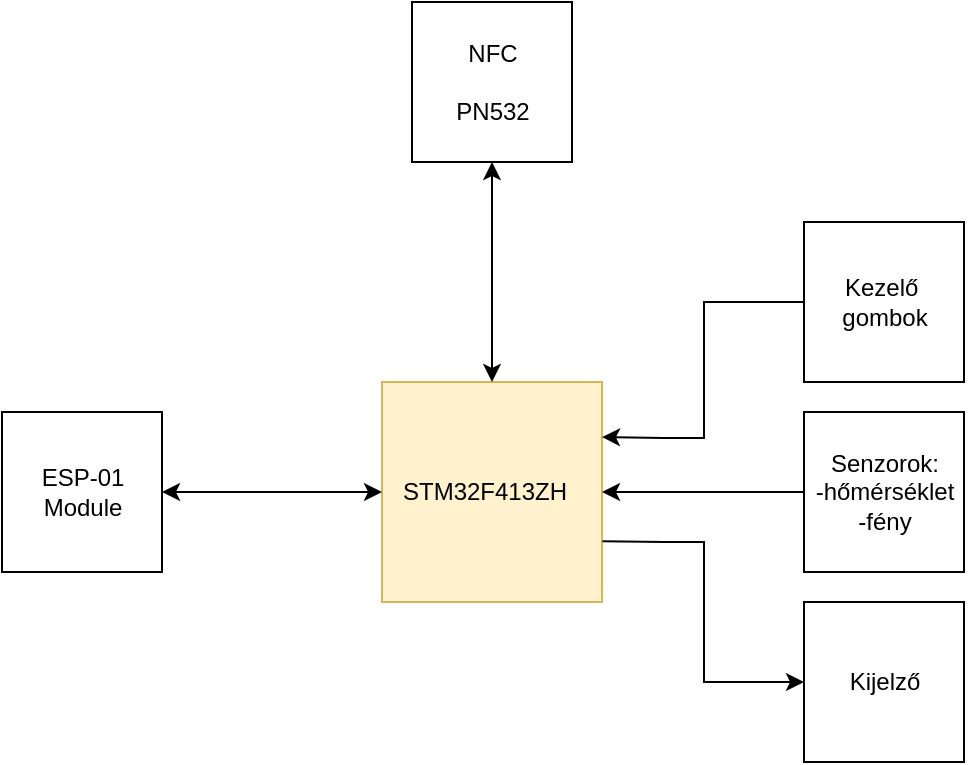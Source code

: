 <mxfile version="24.8.1">
  <diagram name="1 oldal" id="IhlfHFgYTjoIi35J5o37">
    <mxGraphModel dx="989" dy="514" grid="1" gridSize="10" guides="1" tooltips="1" connect="1" arrows="1" fold="1" page="1" pageScale="1" pageWidth="827" pageHeight="1169" math="0" shadow="0">
      <root>
        <mxCell id="0" />
        <mxCell id="1" parent="0" />
        <mxCell id="beBUeoCKw6e9bjog4ek8-1" value="" style="whiteSpace=wrap;html=1;aspect=fixed;fillColor=#fff2cc;strokeColor=#d6b656;" vertex="1" parent="1">
          <mxGeometry x="359" y="320" width="110" height="110" as="geometry" />
        </mxCell>
        <mxCell id="beBUeoCKw6e9bjog4ek8-5" value="STM32F413ZH" style="text;html=1;align=center;verticalAlign=middle;resizable=0;points=[];autosize=1;strokeColor=none;fillColor=none;" vertex="1" parent="1">
          <mxGeometry x="355" y="360" width="110" height="30" as="geometry" />
        </mxCell>
        <mxCell id="beBUeoCKw6e9bjog4ek8-6" value="" style="whiteSpace=wrap;html=1;aspect=fixed;" vertex="1" parent="1">
          <mxGeometry x="374" y="130" width="80" height="80" as="geometry" />
        </mxCell>
        <mxCell id="beBUeoCKw6e9bjog4ek8-7" value="NFC&lt;div&gt;&lt;br&gt;&lt;div&gt;PN532&lt;/div&gt;&lt;/div&gt;" style="text;html=1;align=center;verticalAlign=middle;resizable=0;points=[];autosize=1;strokeColor=none;fillColor=none;" vertex="1" parent="1">
          <mxGeometry x="384" y="140" width="60" height="60" as="geometry" />
        </mxCell>
        <mxCell id="beBUeoCKw6e9bjog4ek8-8" value="" style="whiteSpace=wrap;html=1;aspect=fixed;" vertex="1" parent="1">
          <mxGeometry x="169" y="335" width="80" height="80" as="geometry" />
        </mxCell>
        <mxCell id="beBUeoCKw6e9bjog4ek8-9" value="ESP-01&lt;div&gt;Module&lt;/div&gt;" style="text;html=1;align=center;verticalAlign=middle;resizable=0;points=[];autosize=1;strokeColor=none;fillColor=none;" vertex="1" parent="1">
          <mxGeometry x="179" y="355" width="60" height="40" as="geometry" />
        </mxCell>
        <mxCell id="beBUeoCKw6e9bjog4ek8-10" value="" style="whiteSpace=wrap;html=1;aspect=fixed;" vertex="1" parent="1">
          <mxGeometry x="570" y="430" width="80" height="80" as="geometry" />
        </mxCell>
        <mxCell id="beBUeoCKw6e9bjog4ek8-11" value="Kijelző" style="text;html=1;align=center;verticalAlign=middle;resizable=0;points=[];autosize=1;strokeColor=none;fillColor=none;" vertex="1" parent="1">
          <mxGeometry x="580" y="455" width="60" height="30" as="geometry" />
        </mxCell>
        <mxCell id="beBUeoCKw6e9bjog4ek8-12" value="" style="endArrow=classic;html=1;rounded=0;entryX=0;entryY=0.5;entryDx=0;entryDy=0;exitX=1.002;exitY=0.724;exitDx=0;exitDy=0;exitPerimeter=0;" edge="1" parent="1" source="beBUeoCKw6e9bjog4ek8-1" target="beBUeoCKw6e9bjog4ek8-10">
          <mxGeometry width="50" height="50" relative="1" as="geometry">
            <mxPoint x="490" y="390" as="sourcePoint" />
            <mxPoint x="390" y="220" as="targetPoint" />
            <Array as="points">
              <mxPoint x="500" y="400" />
              <mxPoint x="520" y="400" />
              <mxPoint x="520" y="470" />
            </Array>
          </mxGeometry>
        </mxCell>
        <mxCell id="beBUeoCKw6e9bjog4ek8-13" value="" style="endArrow=classic;startArrow=classic;html=1;rounded=0;exitX=1;exitY=0.5;exitDx=0;exitDy=0;entryX=0;entryY=0.5;entryDx=0;entryDy=0;" edge="1" parent="1" source="beBUeoCKw6e9bjog4ek8-8" target="beBUeoCKw6e9bjog4ek8-1">
          <mxGeometry width="50" height="50" relative="1" as="geometry">
            <mxPoint x="340" y="280" as="sourcePoint" />
            <mxPoint x="390" y="230" as="targetPoint" />
          </mxGeometry>
        </mxCell>
        <mxCell id="beBUeoCKw6e9bjog4ek8-14" value="" style="endArrow=classic;startArrow=classic;html=1;rounded=0;exitX=0.5;exitY=0;exitDx=0;exitDy=0;entryX=0.5;entryY=1;entryDx=0;entryDy=0;" edge="1" parent="1" source="beBUeoCKw6e9bjog4ek8-1" target="beBUeoCKw6e9bjog4ek8-6">
          <mxGeometry width="50" height="50" relative="1" as="geometry">
            <mxPoint x="340" y="280" as="sourcePoint" />
            <mxPoint x="410" y="220" as="targetPoint" />
          </mxGeometry>
        </mxCell>
        <mxCell id="beBUeoCKw6e9bjog4ek8-15" value="" style="whiteSpace=wrap;html=1;aspect=fixed;" vertex="1" parent="1">
          <mxGeometry x="570" y="335" width="80" height="80" as="geometry" />
        </mxCell>
        <mxCell id="beBUeoCKw6e9bjog4ek8-16" value="" style="whiteSpace=wrap;html=1;aspect=fixed;" vertex="1" parent="1">
          <mxGeometry x="570" y="240" width="80" height="80" as="geometry" />
        </mxCell>
        <mxCell id="beBUeoCKw6e9bjog4ek8-17" value="Senzorok:&lt;div&gt;-hőmérséklet&lt;/div&gt;&lt;div&gt;-fény&lt;/div&gt;" style="text;html=1;align=center;verticalAlign=middle;resizable=0;points=[];autosize=1;strokeColor=none;fillColor=none;" vertex="1" parent="1">
          <mxGeometry x="565" y="345" width="90" height="60" as="geometry" />
        </mxCell>
        <mxCell id="beBUeoCKw6e9bjog4ek8-19" value="" style="endArrow=classic;html=1;rounded=0;entryX=1;entryY=0.25;entryDx=0;entryDy=0;exitX=0;exitY=0.5;exitDx=0;exitDy=0;" edge="1" parent="1" source="beBUeoCKw6e9bjog4ek8-16" target="beBUeoCKw6e9bjog4ek8-1">
          <mxGeometry width="50" height="50" relative="1" as="geometry">
            <mxPoint x="480" y="350" as="sourcePoint" />
            <mxPoint x="460" y="310" as="targetPoint" />
            <Array as="points">
              <mxPoint x="520" y="280" />
              <mxPoint x="520" y="348" />
              <mxPoint x="500" y="348" />
            </Array>
          </mxGeometry>
        </mxCell>
        <mxCell id="beBUeoCKw6e9bjog4ek8-20" value="Kezelő&amp;nbsp;&lt;div&gt;gombok&lt;/div&gt;" style="text;html=1;align=center;verticalAlign=middle;resizable=0;points=[];autosize=1;strokeColor=none;fillColor=none;" vertex="1" parent="1">
          <mxGeometry x="575" y="260" width="70" height="40" as="geometry" />
        </mxCell>
        <mxCell id="beBUeoCKw6e9bjog4ek8-21" style="edgeStyle=orthogonalEdgeStyle;rounded=0;orthogonalLoop=1;jettySize=auto;html=1;exitX=0.5;exitY=1;exitDx=0;exitDy=0;" edge="1" parent="1" source="beBUeoCKw6e9bjog4ek8-16" target="beBUeoCKw6e9bjog4ek8-16">
          <mxGeometry relative="1" as="geometry" />
        </mxCell>
        <mxCell id="beBUeoCKw6e9bjog4ek8-22" value="" style="endArrow=classic;html=1;rounded=0;exitX=0;exitY=0.5;exitDx=0;exitDy=0;entryX=1;entryY=0.5;entryDx=0;entryDy=0;" edge="1" parent="1" source="beBUeoCKw6e9bjog4ek8-15" target="beBUeoCKw6e9bjog4ek8-1">
          <mxGeometry width="50" height="50" relative="1" as="geometry">
            <mxPoint x="370" y="360" as="sourcePoint" />
            <mxPoint x="420" y="310" as="targetPoint" />
          </mxGeometry>
        </mxCell>
      </root>
    </mxGraphModel>
  </diagram>
</mxfile>
